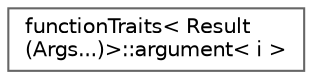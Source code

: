 digraph "类继承关系图"
{
 // LATEX_PDF_SIZE
  bgcolor="transparent";
  edge [fontname=Helvetica,fontsize=10,labelfontname=Helvetica,labelfontsize=10];
  node [fontname=Helvetica,fontsize=10,shape=box,height=0.2,width=0.4];
  rankdir="LR";
  Node0 [id="Node000000",label="functionTraits\< Result\l(Args...)\>::argument\< i \>",height=0.2,width=0.4,color="grey40", fillcolor="white", style="filled",URL="$struct_async_1_1function_traits_3_01_result_07_args_8_8_8_08_4_1_1argument.html",tooltip="获取指定索引的参数类型。"];
}
